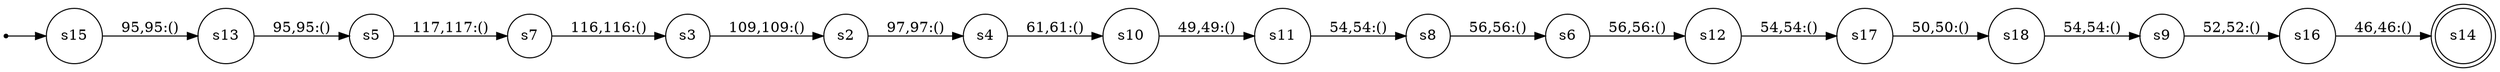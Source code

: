 
      digraph G {
        rankdir=LR;
        init [shape=point];
        node [shape = doublecircle];
        s14
        node [shape = circle];
        init -> s15;
        s18 -> s9 [label = "54,54:()"]
        s17 -> s18 [label = "50,50:()"]
        s16 -> s14 [label = "46,46:()"]
        s15 -> s13 [label = "95,95:()"]
        s13 -> s5 [label = "95,95:()"]
        s12 -> s17 [label = "54,54:()"]
        s11 -> s8 [label = "54,54:()"]
        s10 -> s11 [label = "49,49:()"]
        s9 -> s16 [label = "52,52:()"]
        s8 -> s6 [label = "56,56:()"]
        s7 -> s3 [label = "116,116:()"]
        s6 -> s12 [label = "56,56:()"]
        s5 -> s7 [label = "117,117:()"]
        s4 -> s10 [label = "61,61:()"]
        s3 -> s2 [label = "109,109:()"]
        s2 -> s4 [label = "97,97:()"]}